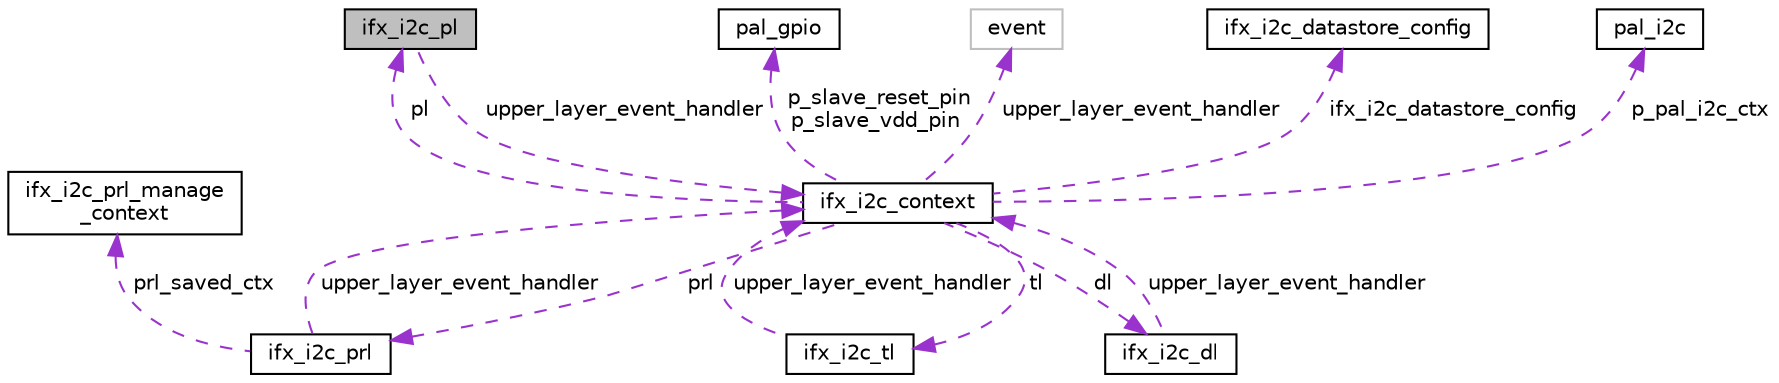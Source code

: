 digraph "ifx_i2c_pl"
{
 // LATEX_PDF_SIZE
  edge [fontname="Helvetica",fontsize="10",labelfontname="Helvetica",labelfontsize="10"];
  node [fontname="Helvetica",fontsize="10",shape=record];
  Node1 [label="ifx_i2c_pl",height=0.2,width=0.4,color="black", fillcolor="grey75", style="filled", fontcolor="black",tooltip="Physical layer structure."];
  Node2 -> Node1 [dir="back",color="darkorchid3",fontsize="10",style="dashed",label=" upper_layer_event_handler" ,fontname="Helvetica"];
  Node2 [label="ifx_i2c_context",height=0.2,width=0.4,color="black", fillcolor="white", style="filled",URL="$d2/dfa/structifx__i2c__context.html",tooltip="IFX I2C context structure."];
  Node3 -> Node2 [dir="back",color="darkorchid3",fontsize="10",style="dashed",label=" tl" ,fontname="Helvetica"];
  Node3 [label="ifx_i2c_tl",height=0.2,width=0.4,color="black", fillcolor="white", style="filled",URL="$d5/d5f/structifx__i2c__tl.html",tooltip="Transport layer structure."];
  Node2 -> Node3 [dir="back",color="darkorchid3",fontsize="10",style="dashed",label=" upper_layer_event_handler" ,fontname="Helvetica"];
  Node4 -> Node2 [dir="back",color="darkorchid3",fontsize="10",style="dashed",label=" prl" ,fontname="Helvetica"];
  Node4 [label="ifx_i2c_prl",height=0.2,width=0.4,color="black", fillcolor="white", style="filled",URL="$dd/d7e/structifx__i2c__prl.html",tooltip="Presentation layer structure."];
  Node2 -> Node4 [dir="back",color="darkorchid3",fontsize="10",style="dashed",label=" upper_layer_event_handler" ,fontname="Helvetica"];
  Node5 -> Node4 [dir="back",color="darkorchid3",fontsize="10",style="dashed",label=" prl_saved_ctx" ,fontname="Helvetica"];
  Node5 [label="ifx_i2c_prl_manage\l_context",height=0.2,width=0.4,color="black", fillcolor="white", style="filled",URL="$db/df2/structifx__i2c__prl__manage__context.html",tooltip="Presentation layer manage context structure."];
  Node6 -> Node2 [dir="back",color="darkorchid3",fontsize="10",style="dashed",label=" p_slave_reset_pin\np_slave_vdd_pin" ,fontname="Helvetica"];
  Node6 [label="pal_gpio",height=0.2,width=0.4,color="black", fillcolor="white", style="filled",URL="$d8/da8/structpal__gpio.html",tooltip="Structure defines the PAL GPIO configuration."];
  Node7 -> Node2 [dir="back",color="darkorchid3",fontsize="10",style="dashed",label=" upper_layer_event_handler" ,fontname="Helvetica"];
  Node7 [label="event",height=0.2,width=0.4,color="grey75", fillcolor="white", style="filled",tooltip=" "];
  Node8 -> Node2 [dir="back",color="darkorchid3",fontsize="10",style="dashed",label=" ifx_i2c_datastore_config" ,fontname="Helvetica"];
  Node8 [label="ifx_i2c_datastore_config",height=0.2,width=0.4,color="black", fillcolor="white", style="filled",URL="$dc/dee/structifx__i2c__datastore__config.html",tooltip="Data store configuration structure."];
  Node9 -> Node2 [dir="back",color="darkorchid3",fontsize="10",style="dashed",label=" p_pal_i2c_ctx" ,fontname="Helvetica"];
  Node9 [label="pal_i2c",height=0.2,width=0.4,color="black", fillcolor="white", style="filled",URL="$df/daa/structpal__i2c.html",tooltip="PAL I2C context structure."];
  Node1 -> Node2 [dir="back",color="darkorchid3",fontsize="10",style="dashed",label=" pl" ,fontname="Helvetica"];
  Node10 -> Node2 [dir="back",color="darkorchid3",fontsize="10",style="dashed",label=" dl" ,fontname="Helvetica"];
  Node10 [label="ifx_i2c_dl",height=0.2,width=0.4,color="black", fillcolor="white", style="filled",URL="$d7/d16/structifx__i2c__dl.html",tooltip="Datalink layer structure."];
  Node2 -> Node10 [dir="back",color="darkorchid3",fontsize="10",style="dashed",label=" upper_layer_event_handler" ,fontname="Helvetica"];
}
